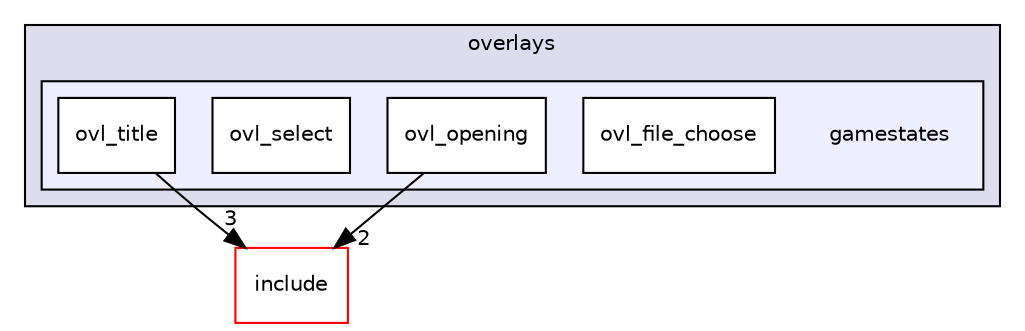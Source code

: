 digraph "src/overlays/gamestates" {
  compound=true
  node [ fontsize="10", fontname="Helvetica"];
  edge [ labelfontsize="10", labelfontname="Helvetica"];
  subgraph clusterdir_e7b187df6071a5fd6607ac0db687751f {
    graph [ bgcolor="#ddddee", pencolor="black", label="overlays" fontname="Helvetica", fontsize="10", URL="dir_e7b187df6071a5fd6607ac0db687751f.html"]
  subgraph clusterdir_c9e96873374b10f26a7346c9c0a0c101 {
    graph [ bgcolor="#eeeeff", pencolor="black", label="" URL="dir_c9e96873374b10f26a7346c9c0a0c101.html"];
    dir_c9e96873374b10f26a7346c9c0a0c101 [shape=plaintext label="gamestates"];
    dir_a8a9e2d7fdd8cc9d55e768a4fe0adc8f [shape=box label="ovl_file_choose" color="black" fillcolor="white" style="filled" URL="dir_a8a9e2d7fdd8cc9d55e768a4fe0adc8f.html"];
    dir_2824f89221fcf36c9d5061f1a4df18b3 [shape=box label="ovl_opening" color="black" fillcolor="white" style="filled" URL="dir_2824f89221fcf36c9d5061f1a4df18b3.html"];
    dir_5ee1f9ed4729be16ce4397c41a699cd9 [shape=box label="ovl_select" color="black" fillcolor="white" style="filled" URL="dir_5ee1f9ed4729be16ce4397c41a699cd9.html"];
    dir_2a149f3a26d72fec671539f46a355c1c [shape=box label="ovl_title" color="black" fillcolor="white" style="filled" URL="dir_2a149f3a26d72fec671539f46a355c1c.html"];
  }
  }
  dir_d44c64559bbebec7f509842c48db8b23 [shape=box label="include" fillcolor="white" style="filled" color="red" URL="dir_d44c64559bbebec7f509842c48db8b23.html"];
  dir_2a149f3a26d72fec671539f46a355c1c->dir_d44c64559bbebec7f509842c48db8b23 [headlabel="3", labeldistance=1.5 headhref="dir_000481_000000.html"];
  dir_2824f89221fcf36c9d5061f1a4df18b3->dir_d44c64559bbebec7f509842c48db8b23 [headlabel="2", labeldistance=1.5 headhref="dir_000479_000000.html"];
}
